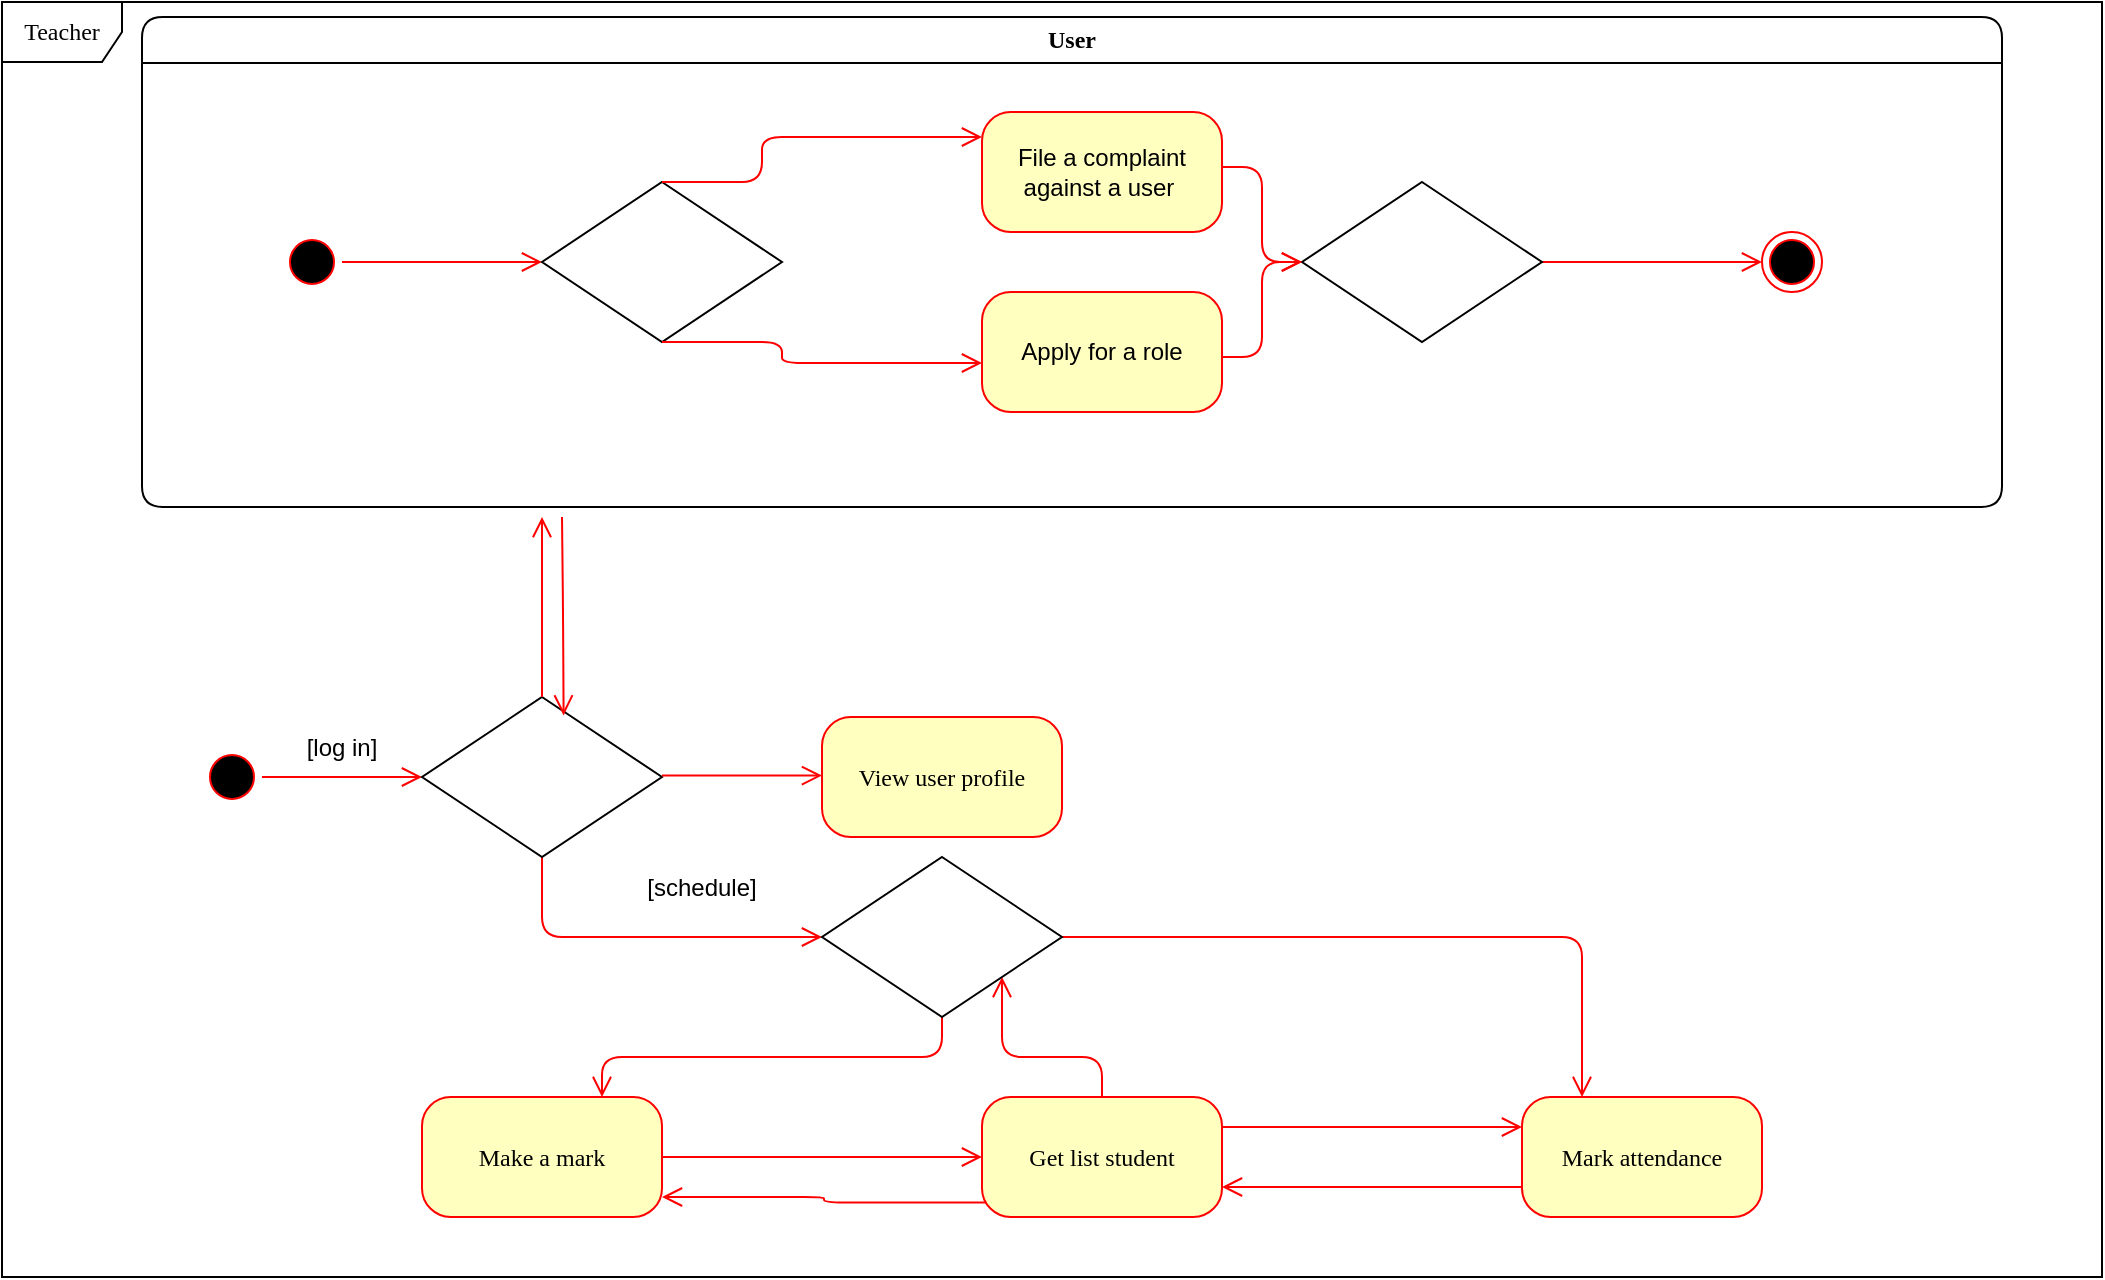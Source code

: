 <mxfile version="24.2.5" type="device">
  <diagram name="Page-1" id="58cdce13-f638-feb5-8d6f-7d28b1aa9fa0">
    <mxGraphModel dx="1235" dy="1590" grid="0" gridSize="10" guides="1" tooltips="1" connect="1" arrows="1" fold="1" page="1" pageScale="1" pageWidth="1100" pageHeight="850" background="none" math="0" shadow="0">
      <root>
        <mxCell id="0" />
        <mxCell id="1" parent="0" />
        <mxCell id="382b91b5511bd0f7-1" value="" style="ellipse;html=1;shape=startState;fillColor=#000000;strokeColor=#ff0000;rounded=1;shadow=0;comic=0;labelBackgroundColor=none;fontFamily=Verdana;fontSize=12;fontColor=#000000;align=center;direction=south;" parent="1" vertex="1">
          <mxGeometry x="125" y="-428.5" width="30" height="30" as="geometry" />
        </mxCell>
        <mxCell id="382b91b5511bd0f7-5" value="Make a mark" style="rounded=1;whiteSpace=wrap;html=1;arcSize=24;fillColor=#ffffc0;strokeColor=#ff0000;shadow=0;comic=0;labelBackgroundColor=none;fontFamily=Verdana;fontSize=12;fontColor=#000000;align=center;" parent="1" vertex="1">
          <mxGeometry x="235" y="-253.5" width="120" height="60" as="geometry" />
        </mxCell>
        <mxCell id="3cde6dad864a17aa-3" style="edgeStyle=orthogonalEdgeStyle;html=1;exitX=1;exitY=0.5;entryX=0.25;entryY=0;labelBackgroundColor=none;endArrow=open;endSize=8;strokeColor=#ff0000;fontFamily=Verdana;fontSize=12;align=left;exitDx=0;exitDy=0;" parent="1" source="10mDJDbgEUPBLoP1Jcx_-2" target="382b91b5511bd0f7-9" edge="1">
          <mxGeometry relative="1" as="geometry">
            <mxPoint x="555" y="-348.5" as="sourcePoint" />
          </mxGeometry>
        </mxCell>
        <mxCell id="3cde6dad864a17aa-13" style="edgeStyle=elbowEdgeStyle;html=1;exitX=0;exitY=0.75;entryX=1;entryY=0.75;labelBackgroundColor=none;endArrow=open;endSize=8;strokeColor=#ff0000;fontFamily=Verdana;fontSize=12;align=left;" parent="1" source="382b91b5511bd0f7-9" target="382b91b5511bd0f7-10" edge="1">
          <mxGeometry relative="1" as="geometry" />
        </mxCell>
        <mxCell id="382b91b5511bd0f7-9" value="Mark attendance" style="rounded=1;whiteSpace=wrap;html=1;arcSize=24;fillColor=#ffffc0;strokeColor=#ff0000;shadow=0;comic=0;labelBackgroundColor=none;fontFamily=Verdana;fontSize=12;fontColor=#000000;align=center;" parent="1" vertex="1">
          <mxGeometry x="785" y="-253.5" width="120" height="60" as="geometry" />
        </mxCell>
        <mxCell id="382b91b5511bd0f7-10" value="Get list student" style="rounded=1;whiteSpace=wrap;html=1;arcSize=24;fillColor=#ffffc0;strokeColor=#ff0000;shadow=0;comic=0;labelBackgroundColor=none;fontFamily=Verdana;fontSize=12;fontColor=#000000;align=center;" parent="1" vertex="1">
          <mxGeometry x="515" y="-253.5" width="120" height="60" as="geometry" />
        </mxCell>
        <mxCell id="2a3bc250acf0617d-7" value="User" style="swimlane;whiteSpace=wrap;html=1;rounded=1;shadow=0;comic=0;labelBackgroundColor=none;strokeWidth=1;fontFamily=Verdana;fontSize=12;align=center;" parent="1" vertex="1">
          <mxGeometry x="95" y="-793.5" width="930" height="245" as="geometry" />
        </mxCell>
        <mxCell id="382b91b5511bd0f7-8" value="&lt;span style=&quot;font-family: Helvetica;&quot;&gt;File a complaint against a user&lt;/span&gt;&amp;nbsp;" style="rounded=1;whiteSpace=wrap;html=1;arcSize=24;fillColor=#ffffc0;strokeColor=#ff0000;shadow=0;comic=0;labelBackgroundColor=none;fontFamily=Verdana;fontSize=12;fontColor=#000000;align=center;" parent="2a3bc250acf0617d-7" vertex="1">
          <mxGeometry x="420" y="47.5" width="120" height="60" as="geometry" />
        </mxCell>
        <mxCell id="24f968d109e7d6b4-3" value="" style="ellipse;html=1;shape=endState;fillColor=#000000;strokeColor=#ff0000;rounded=1;shadow=0;comic=0;labelBackgroundColor=none;fontFamily=Verdana;fontSize=12;fontColor=#000000;align=center;" parent="2a3bc250acf0617d-7" vertex="1">
          <mxGeometry x="810" y="107.5" width="30" height="30" as="geometry" />
        </mxCell>
        <mxCell id="3cde6dad864a17aa-9" style="edgeStyle=elbowEdgeStyle;html=1;labelBackgroundColor=none;endArrow=open;endSize=8;strokeColor=#ff0000;fontFamily=Verdana;fontSize=12;align=left;exitX=0.5;exitY=0;exitDx=0;exitDy=0;entryX=0;entryY=0.5;entryDx=0;entryDy=0;" parent="2a3bc250acf0617d-7" source="2a3bc250acf0617d-3" target="10mDJDbgEUPBLoP1Jcx_-9" edge="1">
          <mxGeometry relative="1" as="geometry">
            <mxPoint x="125" y="123" as="sourcePoint" />
            <mxPoint x="225" y="123" as="targetPoint" />
          </mxGeometry>
        </mxCell>
        <mxCell id="2a3bc250acf0617d-3" value="" style="ellipse;html=1;shape=startState;fillColor=#000000;strokeColor=#ff0000;rounded=1;shadow=0;comic=0;labelBackgroundColor=none;fontFamily=Verdana;fontSize=12;fontColor=#000000;align=center;direction=south;" parent="2a3bc250acf0617d-7" vertex="1">
          <mxGeometry x="70" y="107.5" width="30" height="30" as="geometry" />
        </mxCell>
        <mxCell id="3cde6dad864a17aa-12" style="edgeStyle=elbowEdgeStyle;html=1;labelBackgroundColor=none;endArrow=open;endSize=8;strokeColor=#ff0000;fontFamily=Verdana;fontSize=12;align=left;" parent="2a3bc250acf0617d-7" target="24f968d109e7d6b4-3" edge="1">
          <mxGeometry relative="1" as="geometry">
            <mxPoint x="700" y="122.5" as="sourcePoint" />
          </mxGeometry>
        </mxCell>
        <mxCell id="10mDJDbgEUPBLoP1Jcx_-9" value="" style="rhombus;whiteSpace=wrap;html=1;" vertex="1" parent="2a3bc250acf0617d-7">
          <mxGeometry x="200" y="82.5" width="120" height="80" as="geometry" />
        </mxCell>
        <mxCell id="10mDJDbgEUPBLoP1Jcx_-10" style="edgeStyle=elbowEdgeStyle;html=1;labelBackgroundColor=none;endArrow=open;endSize=8;strokeColor=#ff0000;fontFamily=Verdana;fontSize=12;align=left;exitX=0.5;exitY=0;exitDx=0;exitDy=0;" edge="1" parent="2a3bc250acf0617d-7" source="10mDJDbgEUPBLoP1Jcx_-9">
          <mxGeometry relative="1" as="geometry">
            <mxPoint x="110" y="133" as="sourcePoint" />
            <mxPoint x="420" y="60" as="targetPoint" />
            <Array as="points">
              <mxPoint x="310" y="40" />
            </Array>
          </mxGeometry>
        </mxCell>
        <mxCell id="10mDJDbgEUPBLoP1Jcx_-12" value="&lt;font face=&quot;Helvetica&quot;&gt;Apply for a role&lt;/font&gt;" style="rounded=1;whiteSpace=wrap;html=1;arcSize=24;fillColor=#ffffc0;strokeColor=#ff0000;shadow=0;comic=0;labelBackgroundColor=none;fontFamily=Verdana;fontSize=12;fontColor=#000000;align=center;" vertex="1" parent="2a3bc250acf0617d-7">
          <mxGeometry x="420" y="137.5" width="120" height="60" as="geometry" />
        </mxCell>
        <mxCell id="10mDJDbgEUPBLoP1Jcx_-13" style="edgeStyle=elbowEdgeStyle;html=1;labelBackgroundColor=none;endArrow=open;endSize=8;strokeColor=#ff0000;fontFamily=Verdana;fontSize=12;align=left;exitX=0.5;exitY=1;exitDx=0;exitDy=0;" edge="1" parent="2a3bc250acf0617d-7" source="10mDJDbgEUPBLoP1Jcx_-9">
          <mxGeometry relative="1" as="geometry">
            <mxPoint x="270" y="195.5" as="sourcePoint" />
            <mxPoint x="420" y="173" as="targetPoint" />
            <Array as="points">
              <mxPoint x="320" y="152.5" />
            </Array>
          </mxGeometry>
        </mxCell>
        <mxCell id="10mDJDbgEUPBLoP1Jcx_-16" value="" style="rhombus;whiteSpace=wrap;html=1;" vertex="1" parent="2a3bc250acf0617d-7">
          <mxGeometry x="580" y="82.5" width="120" height="80" as="geometry" />
        </mxCell>
        <mxCell id="10mDJDbgEUPBLoP1Jcx_-19" style="edgeStyle=elbowEdgeStyle;html=1;labelBackgroundColor=none;endArrow=open;endSize=8;strokeColor=#ff0000;fontFamily=Verdana;fontSize=12;align=left;exitX=1;exitY=0.5;exitDx=0;exitDy=0;" edge="1" parent="2a3bc250acf0617d-7" target="10mDJDbgEUPBLoP1Jcx_-16">
          <mxGeometry relative="1" as="geometry">
            <mxPoint x="540" y="75" as="sourcePoint" />
            <mxPoint x="640" y="80" as="targetPoint" />
            <Array as="points" />
          </mxGeometry>
        </mxCell>
        <mxCell id="10mDJDbgEUPBLoP1Jcx_-20" style="edgeStyle=elbowEdgeStyle;html=1;labelBackgroundColor=none;endArrow=open;endSize=8;strokeColor=#ff0000;fontFamily=Verdana;fontSize=12;align=left;exitX=1;exitY=0.5;exitDx=0;exitDy=0;" edge="1" parent="2a3bc250acf0617d-7" target="10mDJDbgEUPBLoP1Jcx_-16">
          <mxGeometry relative="1" as="geometry">
            <mxPoint x="540" y="170" as="sourcePoint" />
            <mxPoint x="640" y="175" as="targetPoint" />
            <Array as="points" />
          </mxGeometry>
        </mxCell>
        <mxCell id="2a3bc250acf0617d-8" value="Teacher" style="shape=umlFrame;whiteSpace=wrap;html=1;rounded=1;shadow=0;comic=0;labelBackgroundColor=none;strokeWidth=1;fontFamily=Verdana;fontSize=12;align=center;" parent="1" vertex="1">
          <mxGeometry x="25" y="-801" width="1050" height="637.5" as="geometry" />
        </mxCell>
        <mxCell id="2a3bc250acf0617d-9" style="edgeStyle=orthogonalEdgeStyle;html=1;labelBackgroundColor=none;endArrow=open;endSize=8;strokeColor=#ff0000;fontFamily=Verdana;fontSize=12;align=left;" parent="1" source="382b91b5511bd0f7-1" edge="1">
          <mxGeometry relative="1" as="geometry">
            <mxPoint x="235" y="-413.5" as="targetPoint" />
          </mxGeometry>
        </mxCell>
        <mxCell id="2a3bc250acf0617d-10" style="edgeStyle=orthogonalEdgeStyle;html=1;labelBackgroundColor=none;endArrow=open;endSize=8;strokeColor=#ff0000;fontFamily=Verdana;fontSize=12;align=left;entryX=0;entryY=0.5;exitX=0.5;exitY=1;exitDx=0;exitDy=0;" parent="1" source="10mDJDbgEUPBLoP1Jcx_-5" edge="1">
          <mxGeometry relative="1" as="geometry">
            <Array as="points">
              <mxPoint x="295" y="-333.5" />
            </Array>
            <mxPoint x="325" y="-383.5" as="sourcePoint" />
            <mxPoint x="435" y="-333.5" as="targetPoint" />
          </mxGeometry>
        </mxCell>
        <mxCell id="2a3bc250acf0617d-11" style="edgeStyle=orthogonalEdgeStyle;html=1;entryX=0.75;entryY=0;labelBackgroundColor=none;endArrow=open;endSize=8;strokeColor=#ff0000;fontFamily=Verdana;fontSize=12;align=left;exitX=0.5;exitY=1;" parent="1" target="382b91b5511bd0f7-5" edge="1">
          <mxGeometry relative="1" as="geometry">
            <mxPoint x="495" y="-303.5" as="sourcePoint" />
            <Array as="points">
              <mxPoint x="495" y="-273.5" />
              <mxPoint x="325" y="-273.5" />
            </Array>
          </mxGeometry>
        </mxCell>
        <mxCell id="2a3bc250acf0617d-13" style="edgeStyle=orthogonalEdgeStyle;html=1;exitX=1;exitY=0.5;entryX=0;entryY=0.5;labelBackgroundColor=none;endArrow=open;endSize=8;strokeColor=#ff0000;fontFamily=Verdana;fontSize=12;align=left;" parent="1" source="382b91b5511bd0f7-5" target="382b91b5511bd0f7-10" edge="1">
          <mxGeometry relative="1" as="geometry" />
        </mxCell>
        <mxCell id="2a3bc250acf0617d-14" style="edgeStyle=orthogonalEdgeStyle;html=1;exitX=0.5;exitY=0;entryX=1;entryY=1;labelBackgroundColor=none;endArrow=open;endSize=8;strokeColor=#ff0000;fontFamily=Verdana;fontSize=12;align=left;entryDx=0;entryDy=0;" parent="1" source="382b91b5511bd0f7-10" target="10mDJDbgEUPBLoP1Jcx_-2" edge="1">
          <mxGeometry relative="1" as="geometry">
            <mxPoint x="555" y="-318.5" as="targetPoint" />
          </mxGeometry>
        </mxCell>
        <mxCell id="2a3bc250acf0617d-15" style="edgeStyle=orthogonalEdgeStyle;html=1;exitX=1;exitY=0.25;entryX=0;entryY=0.25;labelBackgroundColor=none;endArrow=open;endSize=8;strokeColor=#ff0000;fontFamily=Verdana;fontSize=12;align=left;" parent="1" source="382b91b5511bd0f7-10" target="382b91b5511bd0f7-9" edge="1">
          <mxGeometry relative="1" as="geometry" />
        </mxCell>
        <mxCell id="10mDJDbgEUPBLoP1Jcx_-1" value="[log in]" style="text;html=1;align=center;verticalAlign=middle;whiteSpace=wrap;rounded=0;" vertex="1" parent="1">
          <mxGeometry x="165" y="-443.5" width="60" height="30" as="geometry" />
        </mxCell>
        <mxCell id="10mDJDbgEUPBLoP1Jcx_-2" value="" style="rhombus;whiteSpace=wrap;html=1;" vertex="1" parent="1">
          <mxGeometry x="435" y="-373.5" width="120" height="80" as="geometry" />
        </mxCell>
        <mxCell id="10mDJDbgEUPBLoP1Jcx_-3" value="[schedule]" style="text;html=1;align=center;verticalAlign=middle;whiteSpace=wrap;rounded=0;" vertex="1" parent="1">
          <mxGeometry x="345" y="-373.5" width="60" height="30" as="geometry" />
        </mxCell>
        <mxCell id="10mDJDbgEUPBLoP1Jcx_-5" value="" style="rhombus;whiteSpace=wrap;html=1;" vertex="1" parent="1">
          <mxGeometry x="235" y="-453.5" width="120" height="80" as="geometry" />
        </mxCell>
        <mxCell id="10mDJDbgEUPBLoP1Jcx_-6" style="edgeStyle=elbowEdgeStyle;html=1;exitX=0.017;exitY=0.88;entryX=1;entryY=0.75;labelBackgroundColor=none;endArrow=open;endSize=8;strokeColor=#ff0000;fontFamily=Verdana;fontSize=12;align=left;exitDx=0;exitDy=0;exitPerimeter=0;" edge="1" parent="1" source="382b91b5511bd0f7-10">
          <mxGeometry relative="1" as="geometry">
            <mxPoint x="505" y="-203.5" as="sourcePoint" />
            <mxPoint x="355" y="-203.5" as="targetPoint" />
          </mxGeometry>
        </mxCell>
        <mxCell id="10mDJDbgEUPBLoP1Jcx_-7" style="edgeStyle=orthogonalEdgeStyle;html=1;labelBackgroundColor=none;endArrow=open;endSize=8;strokeColor=#ff0000;fontFamily=Verdana;fontSize=12;align=left;" edge="1" parent="1">
          <mxGeometry relative="1" as="geometry">
            <mxPoint x="355" y="-414.19" as="sourcePoint" />
            <mxPoint x="435" y="-414.19" as="targetPoint" />
          </mxGeometry>
        </mxCell>
        <mxCell id="10mDJDbgEUPBLoP1Jcx_-8" value="View user profile" style="rounded=1;whiteSpace=wrap;html=1;arcSize=24;fillColor=#ffffc0;strokeColor=#ff0000;shadow=0;comic=0;labelBackgroundColor=none;fontFamily=Verdana;fontSize=12;fontColor=#000000;align=center;" vertex="1" parent="1">
          <mxGeometry x="435" y="-443.5" width="120" height="60" as="geometry" />
        </mxCell>
        <mxCell id="10mDJDbgEUPBLoP1Jcx_-27" style="edgeStyle=orthogonalEdgeStyle;html=1;labelBackgroundColor=none;endArrow=open;endSize=8;strokeColor=#ff0000;fontFamily=Verdana;fontSize=12;align=left;exitX=0.5;exitY=0;exitDx=0;exitDy=0;" edge="1" parent="1" source="10mDJDbgEUPBLoP1Jcx_-5">
          <mxGeometry relative="1" as="geometry">
            <mxPoint x="295" y="-463.5" as="sourcePoint" />
            <mxPoint x="295" y="-543.5" as="targetPoint" />
          </mxGeometry>
        </mxCell>
        <mxCell id="10mDJDbgEUPBLoP1Jcx_-28" style="edgeStyle=orthogonalEdgeStyle;html=1;labelBackgroundColor=none;endArrow=open;endSize=8;strokeColor=#ff0000;fontFamily=Verdana;fontSize=12;align=left;entryX=0.59;entryY=0.115;entryDx=0;entryDy=0;entryPerimeter=0;" edge="1" parent="1" target="10mDJDbgEUPBLoP1Jcx_-5">
          <mxGeometry relative="1" as="geometry">
            <mxPoint x="305" y="-543.5" as="sourcePoint" />
            <mxPoint x="305" y="-533.5" as="targetPoint" />
          </mxGeometry>
        </mxCell>
      </root>
    </mxGraphModel>
  </diagram>
</mxfile>
